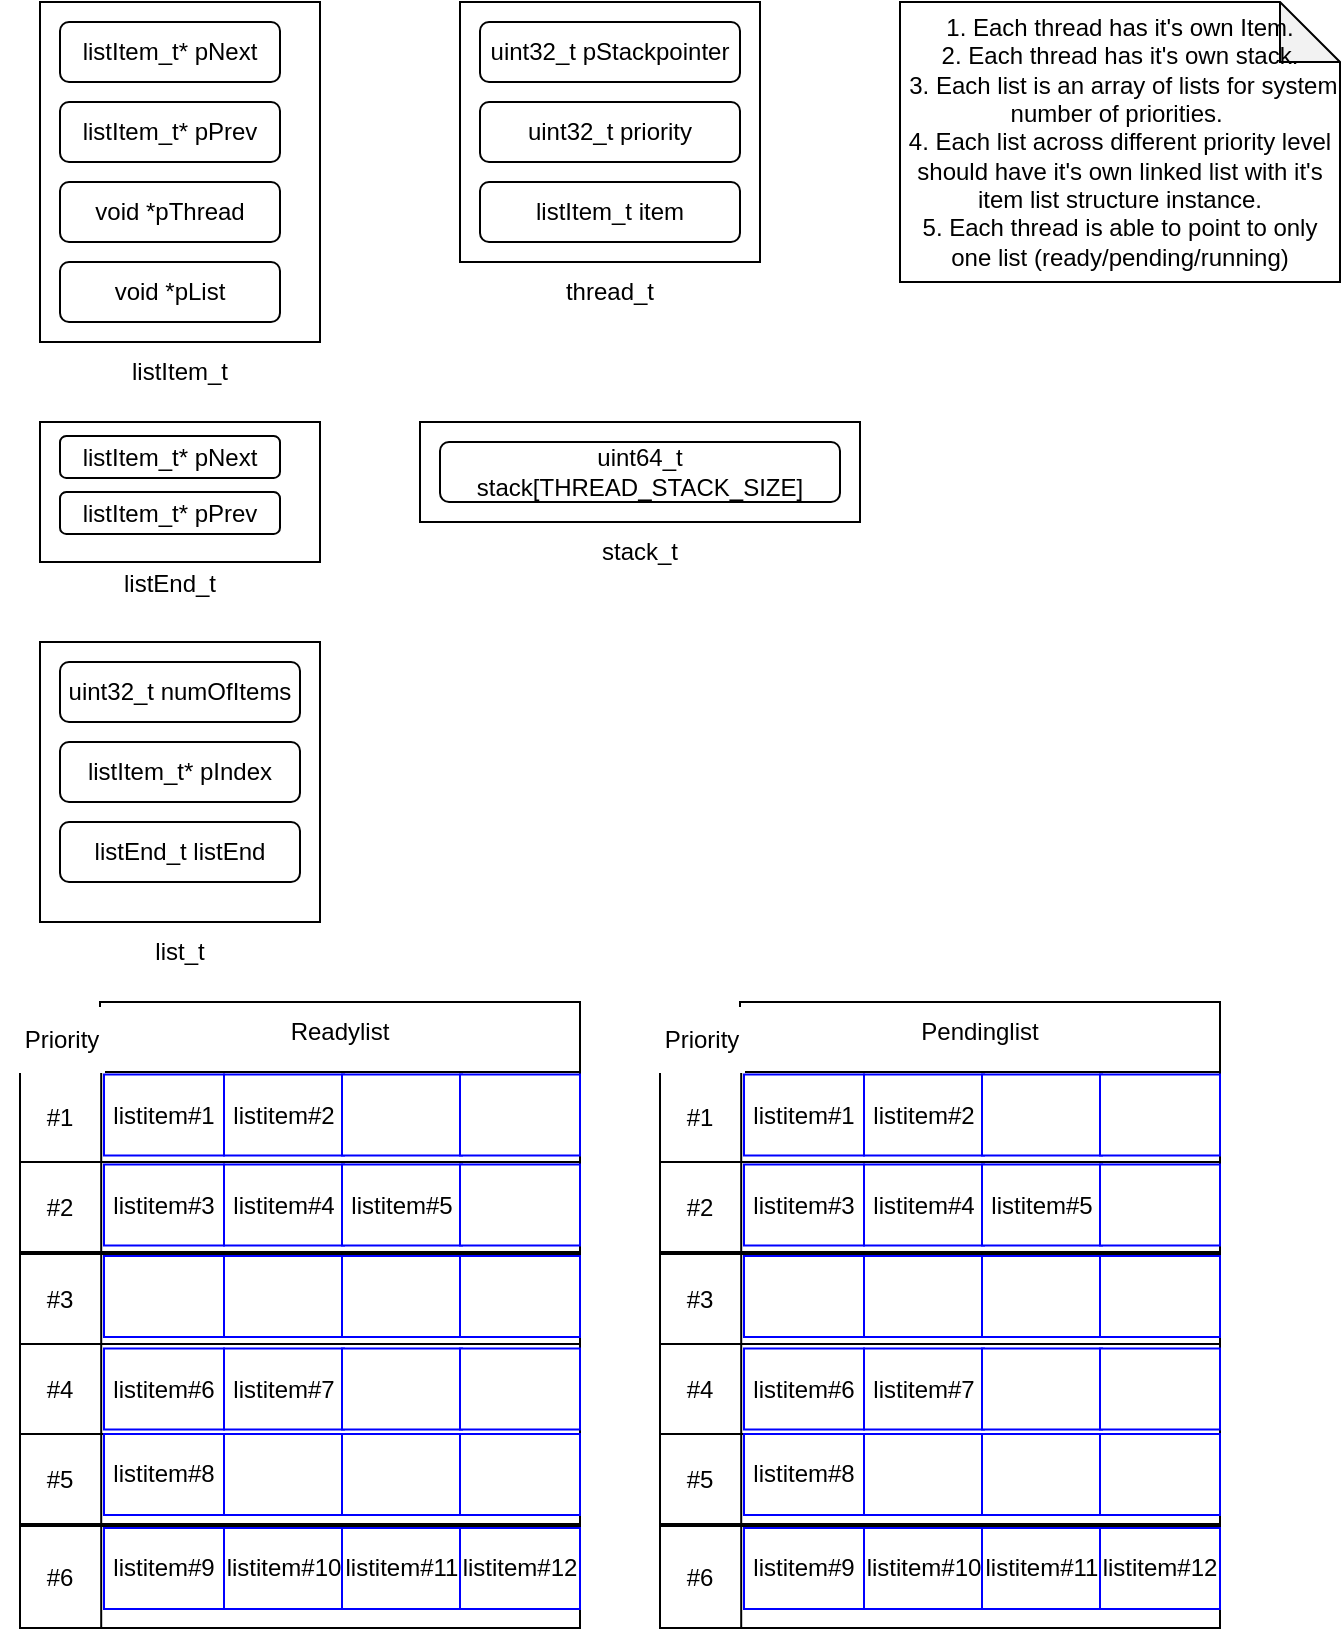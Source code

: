 <mxfile>
    <diagram id="w65jPctJufdCjl-XzlSz" name="Page-1">
        <mxGraphModel dx="1129" dy="903" grid="1" gridSize="10" guides="1" tooltips="1" connect="1" arrows="1" fold="1" page="1" pageScale="1" pageWidth="850" pageHeight="1100" math="0" shadow="0">
            <root>
                <mxCell id="0"/>
                <mxCell id="1" parent="0"/>
                <mxCell id="11" value="" style="group" parent="1" vertex="1" connectable="0">
                    <mxGeometry x="140" y="40" width="140" height="200" as="geometry"/>
                </mxCell>
                <mxCell id="2" value="" style="rounded=0;whiteSpace=wrap;html=1;" parent="11" vertex="1">
                    <mxGeometry width="140" height="170" as="geometry"/>
                </mxCell>
                <mxCell id="5" value="listItem_t" style="text;html=1;strokeColor=none;fillColor=none;align=center;verticalAlign=middle;whiteSpace=wrap;rounded=0;" parent="11" vertex="1">
                    <mxGeometry x="40" y="170" width="60" height="30" as="geometry"/>
                </mxCell>
                <mxCell id="6" value="listItem_t* pNext" style="rounded=1;whiteSpace=wrap;html=1;" parent="11" vertex="1">
                    <mxGeometry x="10" y="10" width="110" height="30" as="geometry"/>
                </mxCell>
                <mxCell id="7" value="listItem_t* pPrev" style="rounded=1;whiteSpace=wrap;html=1;" parent="11" vertex="1">
                    <mxGeometry x="10" y="50" width="110" height="30" as="geometry"/>
                </mxCell>
                <mxCell id="8" value="void *pThread" style="rounded=1;whiteSpace=wrap;html=1;" parent="11" vertex="1">
                    <mxGeometry x="10" y="90" width="110" height="30" as="geometry"/>
                </mxCell>
                <mxCell id="10" value="void *pList" style="rounded=1;whiteSpace=wrap;html=1;" parent="11" vertex="1">
                    <mxGeometry x="10" y="130" width="110" height="30" as="geometry"/>
                </mxCell>
                <mxCell id="19" value="" style="group" parent="1" vertex="1" connectable="0">
                    <mxGeometry x="140" y="250" width="140" height="91" as="geometry"/>
                </mxCell>
                <mxCell id="13" value="" style="rounded=0;whiteSpace=wrap;html=1;" parent="19" vertex="1">
                    <mxGeometry width="140" height="70" as="geometry"/>
                </mxCell>
                <mxCell id="14" value="listEnd_t" style="text;html=1;strokeColor=none;fillColor=none;align=center;verticalAlign=middle;whiteSpace=wrap;rounded=0;" parent="19" vertex="1">
                    <mxGeometry x="35" y="70" width="60" height="21" as="geometry"/>
                </mxCell>
                <mxCell id="15" value="listItem_t* pNext" style="rounded=1;whiteSpace=wrap;html=1;" parent="19" vertex="1">
                    <mxGeometry x="10" y="7" width="110" height="21" as="geometry"/>
                </mxCell>
                <mxCell id="16" value="listItem_t* pPrev" style="rounded=1;whiteSpace=wrap;html=1;" parent="19" vertex="1">
                    <mxGeometry x="10" y="35" width="110" height="21" as="geometry"/>
                </mxCell>
                <mxCell id="27" value="" style="group" parent="1" vertex="1" connectable="0">
                    <mxGeometry x="140" y="360" width="140" height="170" as="geometry"/>
                </mxCell>
                <mxCell id="21" value="" style="rounded=0;whiteSpace=wrap;html=1;" parent="27" vertex="1">
                    <mxGeometry width="140" height="140" as="geometry"/>
                </mxCell>
                <mxCell id="22" value="list_t" style="text;html=1;strokeColor=none;fillColor=none;align=center;verticalAlign=middle;whiteSpace=wrap;rounded=0;" parent="27" vertex="1">
                    <mxGeometry x="40" y="140" width="60" height="30" as="geometry"/>
                </mxCell>
                <mxCell id="23" value="uint32_t numOfItems" style="rounded=1;whiteSpace=wrap;html=1;" parent="27" vertex="1">
                    <mxGeometry x="10" y="10" width="120" height="30" as="geometry"/>
                </mxCell>
                <mxCell id="24" value="listItem_t* pIndex" style="rounded=1;whiteSpace=wrap;html=1;" parent="27" vertex="1">
                    <mxGeometry x="10" y="50" width="120" height="30" as="geometry"/>
                </mxCell>
                <mxCell id="25" value="listEnd_t listEnd" style="rounded=1;whiteSpace=wrap;html=1;" parent="27" vertex="1">
                    <mxGeometry x="10" y="90" width="120" height="30" as="geometry"/>
                </mxCell>
                <mxCell id="36" value="" style="group" parent="1" vertex="1" connectable="0">
                    <mxGeometry x="350" y="40" width="150" height="160" as="geometry"/>
                </mxCell>
                <mxCell id="29" value="" style="rounded=0;whiteSpace=wrap;html=1;" parent="36" vertex="1">
                    <mxGeometry width="150" height="130" as="geometry"/>
                </mxCell>
                <mxCell id="30" value="thread_t" style="text;html=1;strokeColor=none;fillColor=none;align=center;verticalAlign=middle;whiteSpace=wrap;rounded=0;" parent="36" vertex="1">
                    <mxGeometry x="45" y="130" width="60" height="30" as="geometry"/>
                </mxCell>
                <mxCell id="31" value="uint32_t pStackpointer" style="rounded=1;whiteSpace=wrap;html=1;" parent="36" vertex="1">
                    <mxGeometry x="10" y="10" width="130" height="30" as="geometry"/>
                </mxCell>
                <mxCell id="32" value="uint32_t priority" style="rounded=1;whiteSpace=wrap;html=1;" parent="36" vertex="1">
                    <mxGeometry x="10" y="50" width="130" height="30" as="geometry"/>
                </mxCell>
                <mxCell id="33" value="listItem_t item" style="rounded=1;whiteSpace=wrap;html=1;" parent="36" vertex="1">
                    <mxGeometry x="10" y="90" width="130" height="30" as="geometry"/>
                </mxCell>
                <mxCell id="48" value="" style="group" parent="1" vertex="1" connectable="0">
                    <mxGeometry x="330" y="250" width="220" height="80" as="geometry"/>
                </mxCell>
                <mxCell id="43" value="" style="rounded=0;whiteSpace=wrap;html=1;" parent="48" vertex="1">
                    <mxGeometry width="220" height="50" as="geometry"/>
                </mxCell>
                <mxCell id="44" value="stack_t" style="text;html=1;strokeColor=none;fillColor=none;align=center;verticalAlign=middle;whiteSpace=wrap;rounded=0;" parent="48" vertex="1">
                    <mxGeometry x="80" y="50" width="60" height="30" as="geometry"/>
                </mxCell>
                <mxCell id="45" value="uint64_t stack[THREAD_STACK_SIZE]" style="rounded=1;whiteSpace=wrap;html=1;" parent="48" vertex="1">
                    <mxGeometry x="10" y="10" width="200" height="30" as="geometry"/>
                </mxCell>
                <mxCell id="89" value="1. Each thread has it's own Item.&lt;br&gt;2. Each thread has it's own stack.&lt;br&gt;&amp;nbsp;3. Each list is an array of lists for system number of priorities.&amp;nbsp;&lt;br&gt;4. Each list across different priority level should have it's own linked list with it's item list structure instance.&lt;br&gt;5. Each thread is able to point to only one list (ready/pending/running)" style="shape=note;whiteSpace=wrap;html=1;backgroundOutline=1;darkOpacity=0.05;" parent="1" vertex="1">
                    <mxGeometry x="570" y="40" width="220" height="140" as="geometry"/>
                </mxCell>
                <mxCell id="138" value="" style="group" parent="1" vertex="1" connectable="0">
                    <mxGeometry x="440" y="540" width="290" height="313" as="geometry"/>
                </mxCell>
                <mxCell id="90" value="" style="rounded=0;whiteSpace=wrap;html=1;" parent="138" vertex="1">
                    <mxGeometry x="50" width="240" height="313" as="geometry"/>
                </mxCell>
                <mxCell id="91" value="" style="rounded=0;whiteSpace=wrap;html=1;" parent="138" vertex="1">
                    <mxGeometry x="10" y="35" width="280" height="45" as="geometry"/>
                </mxCell>
                <mxCell id="92" value="" style="rounded=0;whiteSpace=wrap;html=1;" parent="138" vertex="1">
                    <mxGeometry x="10" y="80" width="280" height="45" as="geometry"/>
                </mxCell>
                <mxCell id="93" value="" style="rounded=0;whiteSpace=wrap;html=1;" parent="138" vertex="1">
                    <mxGeometry x="10" y="126" width="280" height="45" as="geometry"/>
                </mxCell>
                <mxCell id="94" value="" style="rounded=0;whiteSpace=wrap;html=1;" parent="138" vertex="1">
                    <mxGeometry x="10" y="171" width="280" height="45" as="geometry"/>
                </mxCell>
                <mxCell id="95" value="" style="rounded=0;whiteSpace=wrap;html=1;" parent="138" vertex="1">
                    <mxGeometry x="10" y="216" width="280" height="45" as="geometry"/>
                </mxCell>
                <mxCell id="96" value="" style="rounded=0;whiteSpace=wrap;html=1;" parent="138" vertex="1">
                    <mxGeometry x="10" y="262" width="280" height="51" as="geometry"/>
                </mxCell>
                <mxCell id="97" value="Pendinglist" style="text;html=1;strokeColor=none;fillColor=none;align=center;verticalAlign=middle;whiteSpace=wrap;rounded=0;" parent="138" vertex="1">
                    <mxGeometry x="140" width="60" height="30" as="geometry"/>
                </mxCell>
                <mxCell id="102" value="" style="endArrow=none;html=1;entryX=0.145;entryY=-0.051;entryDx=0;entryDy=0;entryPerimeter=0;exitX=0.145;exitY=1;exitDx=0;exitDy=0;exitPerimeter=0;" parent="138" source="96" target="91" edge="1">
                    <mxGeometry width="50" height="50" relative="1" as="geometry">
                        <mxPoint x="20" y="103" as="sourcePoint"/>
                        <mxPoint x="70" y="53" as="targetPoint"/>
                    </mxGeometry>
                </mxCell>
                <mxCell id="103" value="#1" style="text;html=1;strokeColor=none;fillColor=none;align=center;verticalAlign=middle;whiteSpace=wrap;rounded=0;" parent="138" vertex="1">
                    <mxGeometry y="42.5" width="60" height="30" as="geometry"/>
                </mxCell>
                <mxCell id="104" value="#2" style="text;html=1;strokeColor=none;fillColor=none;align=center;verticalAlign=middle;whiteSpace=wrap;rounded=0;" parent="138" vertex="1">
                    <mxGeometry y="87.5" width="60" height="30" as="geometry"/>
                </mxCell>
                <mxCell id="105" value="#3" style="text;html=1;strokeColor=none;fillColor=none;align=center;verticalAlign=middle;whiteSpace=wrap;rounded=0;" parent="138" vertex="1">
                    <mxGeometry y="133.5" width="60" height="30" as="geometry"/>
                </mxCell>
                <mxCell id="106" value="#4" style="text;html=1;strokeColor=none;fillColor=none;align=center;verticalAlign=middle;whiteSpace=wrap;rounded=0;" parent="138" vertex="1">
                    <mxGeometry y="178.5" width="60" height="30" as="geometry"/>
                </mxCell>
                <mxCell id="107" value="#5" style="text;html=1;strokeColor=none;fillColor=none;align=center;verticalAlign=middle;whiteSpace=wrap;rounded=0;" parent="138" vertex="1">
                    <mxGeometry y="223.5" width="60" height="30" as="geometry"/>
                </mxCell>
                <mxCell id="108" value="#6" style="text;html=1;strokeColor=none;fillColor=none;align=center;verticalAlign=middle;whiteSpace=wrap;rounded=0;" parent="138" vertex="1">
                    <mxGeometry y="272.5" width="60" height="30" as="geometry"/>
                </mxCell>
                <mxCell id="109" value="listitem#1" style="rounded=0;whiteSpace=wrap;html=1;strokeColor=#0000FF;" parent="138" vertex="1">
                    <mxGeometry x="52" y="36.25" width="60" height="40.5" as="geometry"/>
                </mxCell>
                <mxCell id="110" value="listitem#2" style="rounded=0;whiteSpace=wrap;html=1;strokeColor=#0000FF;" parent="138" vertex="1">
                    <mxGeometry x="112" y="36.25" width="60" height="40.5" as="geometry"/>
                </mxCell>
                <mxCell id="113" value="" style="rounded=0;whiteSpace=wrap;html=1;strokeColor=#0000FF;" parent="138" vertex="1">
                    <mxGeometry x="171" y="36.25" width="60" height="40.5" as="geometry"/>
                </mxCell>
                <mxCell id="114" value="" style="rounded=0;whiteSpace=wrap;html=1;strokeColor=#0000FF;" parent="138" vertex="1">
                    <mxGeometry x="230" y="36.25" width="60" height="40.5" as="geometry"/>
                </mxCell>
                <mxCell id="115" value="listitem#3" style="rounded=0;whiteSpace=wrap;html=1;strokeColor=#0000FF;" parent="138" vertex="1">
                    <mxGeometry x="52" y="81.25" width="60" height="40.5" as="geometry"/>
                </mxCell>
                <mxCell id="116" value="listitem#4" style="rounded=0;whiteSpace=wrap;html=1;strokeColor=#0000FF;" parent="138" vertex="1">
                    <mxGeometry x="112" y="81.25" width="60" height="40.5" as="geometry"/>
                </mxCell>
                <mxCell id="117" value="listitem#5" style="rounded=0;whiteSpace=wrap;html=1;strokeColor=#0000FF;" parent="138" vertex="1">
                    <mxGeometry x="171" y="81.25" width="60" height="40.5" as="geometry"/>
                </mxCell>
                <mxCell id="118" value="" style="rounded=0;whiteSpace=wrap;html=1;strokeColor=#0000FF;" parent="138" vertex="1">
                    <mxGeometry x="230" y="81.25" width="60" height="40.5" as="geometry"/>
                </mxCell>
                <mxCell id="119" value="" style="rounded=0;whiteSpace=wrap;html=1;strokeColor=#0000FF;" parent="138" vertex="1">
                    <mxGeometry x="52" y="127" width="60" height="40.5" as="geometry"/>
                </mxCell>
                <mxCell id="120" value="" style="rounded=0;whiteSpace=wrap;html=1;strokeColor=#0000FF;" parent="138" vertex="1">
                    <mxGeometry x="112" y="127" width="60" height="40.5" as="geometry"/>
                </mxCell>
                <mxCell id="121" value="" style="rounded=0;whiteSpace=wrap;html=1;strokeColor=#0000FF;" parent="138" vertex="1">
                    <mxGeometry x="171" y="127" width="60" height="40.5" as="geometry"/>
                </mxCell>
                <mxCell id="122" value="" style="rounded=0;whiteSpace=wrap;html=1;strokeColor=#0000FF;" parent="138" vertex="1">
                    <mxGeometry x="230" y="127" width="60" height="40.5" as="geometry"/>
                </mxCell>
                <mxCell id="123" value="listitem#6" style="rounded=0;whiteSpace=wrap;html=1;strokeColor=#0000FF;" parent="138" vertex="1">
                    <mxGeometry x="52" y="173.25" width="60" height="40.5" as="geometry"/>
                </mxCell>
                <mxCell id="124" value="listitem#7" style="rounded=0;whiteSpace=wrap;html=1;strokeColor=#0000FF;" parent="138" vertex="1">
                    <mxGeometry x="112" y="173.25" width="60" height="40.5" as="geometry"/>
                </mxCell>
                <mxCell id="125" value="" style="rounded=0;whiteSpace=wrap;html=1;strokeColor=#0000FF;" parent="138" vertex="1">
                    <mxGeometry x="171" y="173.25" width="60" height="40.5" as="geometry"/>
                </mxCell>
                <mxCell id="126" value="" style="rounded=0;whiteSpace=wrap;html=1;strokeColor=#0000FF;" parent="138" vertex="1">
                    <mxGeometry x="230" y="173.25" width="60" height="40.5" as="geometry"/>
                </mxCell>
                <mxCell id="127" value="listitem#8" style="rounded=0;whiteSpace=wrap;html=1;strokeColor=#0000FF;" parent="138" vertex="1">
                    <mxGeometry x="52" y="216" width="60" height="40.5" as="geometry"/>
                </mxCell>
                <mxCell id="128" value="" style="rounded=0;whiteSpace=wrap;html=1;strokeColor=#0000FF;" parent="138" vertex="1">
                    <mxGeometry x="112" y="216" width="60" height="40.5" as="geometry"/>
                </mxCell>
                <mxCell id="129" value="" style="rounded=0;whiteSpace=wrap;html=1;strokeColor=#0000FF;" parent="138" vertex="1">
                    <mxGeometry x="171" y="216" width="60" height="40.5" as="geometry"/>
                </mxCell>
                <mxCell id="130" value="" style="rounded=0;whiteSpace=wrap;html=1;strokeColor=#0000FF;" parent="138" vertex="1">
                    <mxGeometry x="230" y="216" width="60" height="40.5" as="geometry"/>
                </mxCell>
                <mxCell id="131" value="listitem#9" style="rounded=0;whiteSpace=wrap;html=1;strokeColor=#0000FF;" parent="138" vertex="1">
                    <mxGeometry x="52" y="263" width="60" height="40.5" as="geometry"/>
                </mxCell>
                <mxCell id="132" value="listitem#10" style="rounded=0;whiteSpace=wrap;html=1;strokeColor=#0000FF;" parent="138" vertex="1">
                    <mxGeometry x="112" y="263" width="60" height="40.5" as="geometry"/>
                </mxCell>
                <mxCell id="133" value="listitem#11" style="rounded=0;whiteSpace=wrap;html=1;strokeColor=#0000FF;" parent="138" vertex="1">
                    <mxGeometry x="171" y="263" width="60" height="40.5" as="geometry"/>
                </mxCell>
                <mxCell id="134" value="listitem#12" style="rounded=0;whiteSpace=wrap;html=1;strokeColor=#0000FF;" parent="138" vertex="1">
                    <mxGeometry x="230" y="263" width="60" height="40.5" as="geometry"/>
                </mxCell>
                <mxCell id="137" value="Priority" style="rounded=0;whiteSpace=wrap;html=1;strokeColor=#FFFFFF;" parent="138" vertex="1">
                    <mxGeometry x="10" y="3" width="42" height="32" as="geometry"/>
                </mxCell>
                <mxCell id="139" value="" style="group" parent="1" vertex="1" connectable="0">
                    <mxGeometry x="120" y="540" width="290" height="313" as="geometry"/>
                </mxCell>
                <mxCell id="140" value="" style="rounded=0;whiteSpace=wrap;html=1;" parent="139" vertex="1">
                    <mxGeometry x="50" width="240" height="313" as="geometry"/>
                </mxCell>
                <mxCell id="141" value="" style="rounded=0;whiteSpace=wrap;html=1;" parent="139" vertex="1">
                    <mxGeometry x="10" y="35" width="280" height="45" as="geometry"/>
                </mxCell>
                <mxCell id="142" value="" style="rounded=0;whiteSpace=wrap;html=1;" parent="139" vertex="1">
                    <mxGeometry x="10" y="80" width="280" height="45" as="geometry"/>
                </mxCell>
                <mxCell id="143" value="" style="rounded=0;whiteSpace=wrap;html=1;" parent="139" vertex="1">
                    <mxGeometry x="10" y="126" width="280" height="45" as="geometry"/>
                </mxCell>
                <mxCell id="144" value="" style="rounded=0;whiteSpace=wrap;html=1;" parent="139" vertex="1">
                    <mxGeometry x="10" y="171" width="280" height="45" as="geometry"/>
                </mxCell>
                <mxCell id="145" value="" style="rounded=0;whiteSpace=wrap;html=1;" parent="139" vertex="1">
                    <mxGeometry x="10" y="216" width="280" height="45" as="geometry"/>
                </mxCell>
                <mxCell id="146" value="" style="rounded=0;whiteSpace=wrap;html=1;" parent="139" vertex="1">
                    <mxGeometry x="10" y="262" width="280" height="51" as="geometry"/>
                </mxCell>
                <mxCell id="147" value="Readylist" style="text;html=1;strokeColor=none;fillColor=none;align=center;verticalAlign=middle;whiteSpace=wrap;rounded=0;" parent="139" vertex="1">
                    <mxGeometry x="140" width="60" height="30" as="geometry"/>
                </mxCell>
                <mxCell id="148" value="" style="endArrow=none;html=1;entryX=0.145;entryY=-0.051;entryDx=0;entryDy=0;entryPerimeter=0;exitX=0.145;exitY=1;exitDx=0;exitDy=0;exitPerimeter=0;" parent="139" source="146" target="141" edge="1">
                    <mxGeometry width="50" height="50" relative="1" as="geometry">
                        <mxPoint x="20" y="103" as="sourcePoint"/>
                        <mxPoint x="70" y="53" as="targetPoint"/>
                    </mxGeometry>
                </mxCell>
                <mxCell id="149" value="#1" style="text;html=1;strokeColor=none;fillColor=none;align=center;verticalAlign=middle;whiteSpace=wrap;rounded=0;" parent="139" vertex="1">
                    <mxGeometry y="42.5" width="60" height="30" as="geometry"/>
                </mxCell>
                <mxCell id="150" value="#2" style="text;html=1;strokeColor=none;fillColor=none;align=center;verticalAlign=middle;whiteSpace=wrap;rounded=0;" parent="139" vertex="1">
                    <mxGeometry y="87.5" width="60" height="30" as="geometry"/>
                </mxCell>
                <mxCell id="151" value="#3" style="text;html=1;strokeColor=none;fillColor=none;align=center;verticalAlign=middle;whiteSpace=wrap;rounded=0;" parent="139" vertex="1">
                    <mxGeometry y="133.5" width="60" height="30" as="geometry"/>
                </mxCell>
                <mxCell id="152" value="#4" style="text;html=1;strokeColor=none;fillColor=none;align=center;verticalAlign=middle;whiteSpace=wrap;rounded=0;" parent="139" vertex="1">
                    <mxGeometry y="178.5" width="60" height="30" as="geometry"/>
                </mxCell>
                <mxCell id="153" value="#5" style="text;html=1;strokeColor=none;fillColor=none;align=center;verticalAlign=middle;whiteSpace=wrap;rounded=0;" parent="139" vertex="1">
                    <mxGeometry y="223.5" width="60" height="30" as="geometry"/>
                </mxCell>
                <mxCell id="154" value="#6" style="text;html=1;strokeColor=none;fillColor=none;align=center;verticalAlign=middle;whiteSpace=wrap;rounded=0;" parent="139" vertex="1">
                    <mxGeometry y="272.5" width="60" height="30" as="geometry"/>
                </mxCell>
                <mxCell id="155" value="listitem#1" style="rounded=0;whiteSpace=wrap;html=1;strokeColor=#0000FF;" parent="139" vertex="1">
                    <mxGeometry x="52" y="36.25" width="60" height="40.5" as="geometry"/>
                </mxCell>
                <mxCell id="156" value="listitem#2" style="rounded=0;whiteSpace=wrap;html=1;strokeColor=#0000FF;" parent="139" vertex="1">
                    <mxGeometry x="112" y="36.25" width="60" height="40.5" as="geometry"/>
                </mxCell>
                <mxCell id="157" value="" style="rounded=0;whiteSpace=wrap;html=1;strokeColor=#0000FF;" parent="139" vertex="1">
                    <mxGeometry x="171" y="36.25" width="60" height="40.5" as="geometry"/>
                </mxCell>
                <mxCell id="158" value="" style="rounded=0;whiteSpace=wrap;html=1;strokeColor=#0000FF;" parent="139" vertex="1">
                    <mxGeometry x="230" y="36.25" width="60" height="40.5" as="geometry"/>
                </mxCell>
                <mxCell id="159" value="listitem#3" style="rounded=0;whiteSpace=wrap;html=1;strokeColor=#0000FF;" parent="139" vertex="1">
                    <mxGeometry x="52" y="81.25" width="60" height="40.5" as="geometry"/>
                </mxCell>
                <mxCell id="160" value="listitem#4" style="rounded=0;whiteSpace=wrap;html=1;strokeColor=#0000FF;" parent="139" vertex="1">
                    <mxGeometry x="112" y="81.25" width="60" height="40.5" as="geometry"/>
                </mxCell>
                <mxCell id="161" value="listitem#5" style="rounded=0;whiteSpace=wrap;html=1;strokeColor=#0000FF;" parent="139" vertex="1">
                    <mxGeometry x="171" y="81.25" width="60" height="40.5" as="geometry"/>
                </mxCell>
                <mxCell id="162" value="" style="rounded=0;whiteSpace=wrap;html=1;strokeColor=#0000FF;" parent="139" vertex="1">
                    <mxGeometry x="230" y="81.25" width="60" height="40.5" as="geometry"/>
                </mxCell>
                <mxCell id="163" value="" style="rounded=0;whiteSpace=wrap;html=1;strokeColor=#0000FF;" parent="139" vertex="1">
                    <mxGeometry x="52" y="127" width="60" height="40.5" as="geometry"/>
                </mxCell>
                <mxCell id="164" value="" style="rounded=0;whiteSpace=wrap;html=1;strokeColor=#0000FF;" parent="139" vertex="1">
                    <mxGeometry x="112" y="127" width="60" height="40.5" as="geometry"/>
                </mxCell>
                <mxCell id="165" value="" style="rounded=0;whiteSpace=wrap;html=1;strokeColor=#0000FF;" parent="139" vertex="1">
                    <mxGeometry x="171" y="127" width="60" height="40.5" as="geometry"/>
                </mxCell>
                <mxCell id="166" value="" style="rounded=0;whiteSpace=wrap;html=1;strokeColor=#0000FF;" parent="139" vertex="1">
                    <mxGeometry x="230" y="127" width="60" height="40.5" as="geometry"/>
                </mxCell>
                <mxCell id="167" value="listitem#6" style="rounded=0;whiteSpace=wrap;html=1;strokeColor=#0000FF;" parent="139" vertex="1">
                    <mxGeometry x="52" y="173.25" width="60" height="40.5" as="geometry"/>
                </mxCell>
                <mxCell id="168" value="listitem#7" style="rounded=0;whiteSpace=wrap;html=1;strokeColor=#0000FF;" parent="139" vertex="1">
                    <mxGeometry x="112" y="173.25" width="60" height="40.5" as="geometry"/>
                </mxCell>
                <mxCell id="169" value="" style="rounded=0;whiteSpace=wrap;html=1;strokeColor=#0000FF;" parent="139" vertex="1">
                    <mxGeometry x="171" y="173.25" width="60" height="40.5" as="geometry"/>
                </mxCell>
                <mxCell id="170" value="" style="rounded=0;whiteSpace=wrap;html=1;strokeColor=#0000FF;" parent="139" vertex="1">
                    <mxGeometry x="230" y="173.25" width="60" height="40.5" as="geometry"/>
                </mxCell>
                <mxCell id="171" value="listitem#8" style="rounded=0;whiteSpace=wrap;html=1;strokeColor=#0000FF;" parent="139" vertex="1">
                    <mxGeometry x="52" y="216" width="60" height="40.5" as="geometry"/>
                </mxCell>
                <mxCell id="172" value="" style="rounded=0;whiteSpace=wrap;html=1;strokeColor=#0000FF;" parent="139" vertex="1">
                    <mxGeometry x="112" y="216" width="60" height="40.5" as="geometry"/>
                </mxCell>
                <mxCell id="173" value="" style="rounded=0;whiteSpace=wrap;html=1;strokeColor=#0000FF;" parent="139" vertex="1">
                    <mxGeometry x="171" y="216" width="60" height="40.5" as="geometry"/>
                </mxCell>
                <mxCell id="174" value="" style="rounded=0;whiteSpace=wrap;html=1;strokeColor=#0000FF;" parent="139" vertex="1">
                    <mxGeometry x="230" y="216" width="60" height="40.5" as="geometry"/>
                </mxCell>
                <mxCell id="175" value="listitem#9" style="rounded=0;whiteSpace=wrap;html=1;strokeColor=#0000FF;" parent="139" vertex="1">
                    <mxGeometry x="52" y="263" width="60" height="40.5" as="geometry"/>
                </mxCell>
                <mxCell id="176" value="listitem#10" style="rounded=0;whiteSpace=wrap;html=1;strokeColor=#0000FF;" parent="139" vertex="1">
                    <mxGeometry x="112" y="263" width="60" height="40.5" as="geometry"/>
                </mxCell>
                <mxCell id="177" value="listitem#11" style="rounded=0;whiteSpace=wrap;html=1;strokeColor=#0000FF;" parent="139" vertex="1">
                    <mxGeometry x="171" y="263" width="60" height="40.5" as="geometry"/>
                </mxCell>
                <mxCell id="178" value="listitem#12" style="rounded=0;whiteSpace=wrap;html=1;strokeColor=#0000FF;" parent="139" vertex="1">
                    <mxGeometry x="230" y="263" width="60" height="40.5" as="geometry"/>
                </mxCell>
                <mxCell id="179" value="Priority" style="rounded=0;whiteSpace=wrap;html=1;strokeColor=#FFFFFF;" parent="139" vertex="1">
                    <mxGeometry x="10" y="3" width="42" height="32" as="geometry"/>
                </mxCell>
            </root>
        </mxGraphModel>
    </diagram>
</mxfile>